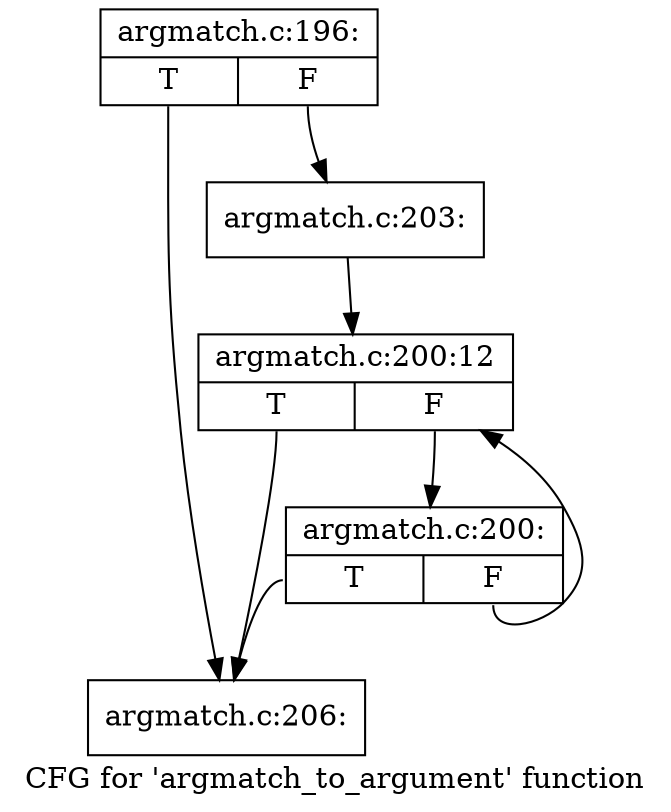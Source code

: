 digraph "CFG for 'argmatch_to_argument' function" {
	label="CFG for 'argmatch_to_argument' function";

	Node0xc5d5d60 [shape=record,label="{argmatch.c:196:|{<s0>T|<s1>F}}"];
	Node0xc5d5d60:s0 -> Node0xc5cecc0;
	Node0xc5d5d60:s1 -> Node0xc5c3b20;
	Node0xc5c3b20 [shape=record,label="{argmatch.c:203:}"];
	Node0xc5c3b20 -> Node0xc5e1890;
	Node0xc5cccc0 [shape=record,label="{argmatch.c:200:|{<s0>T|<s1>F}}"];
	Node0xc5cccc0:s0 -> Node0xc5cecc0;
	Node0xc5cccc0:s1 -> Node0xc5e1890;
	Node0xc5e1890 [shape=record,label="{argmatch.c:200:12|{<s0>T|<s1>F}}"];
	Node0xc5e1890:s0 -> Node0xc5cecc0;
	Node0xc5e1890:s1 -> Node0xc5cccc0;
	Node0xc5cecc0 [shape=record,label="{argmatch.c:206:}"];
}
